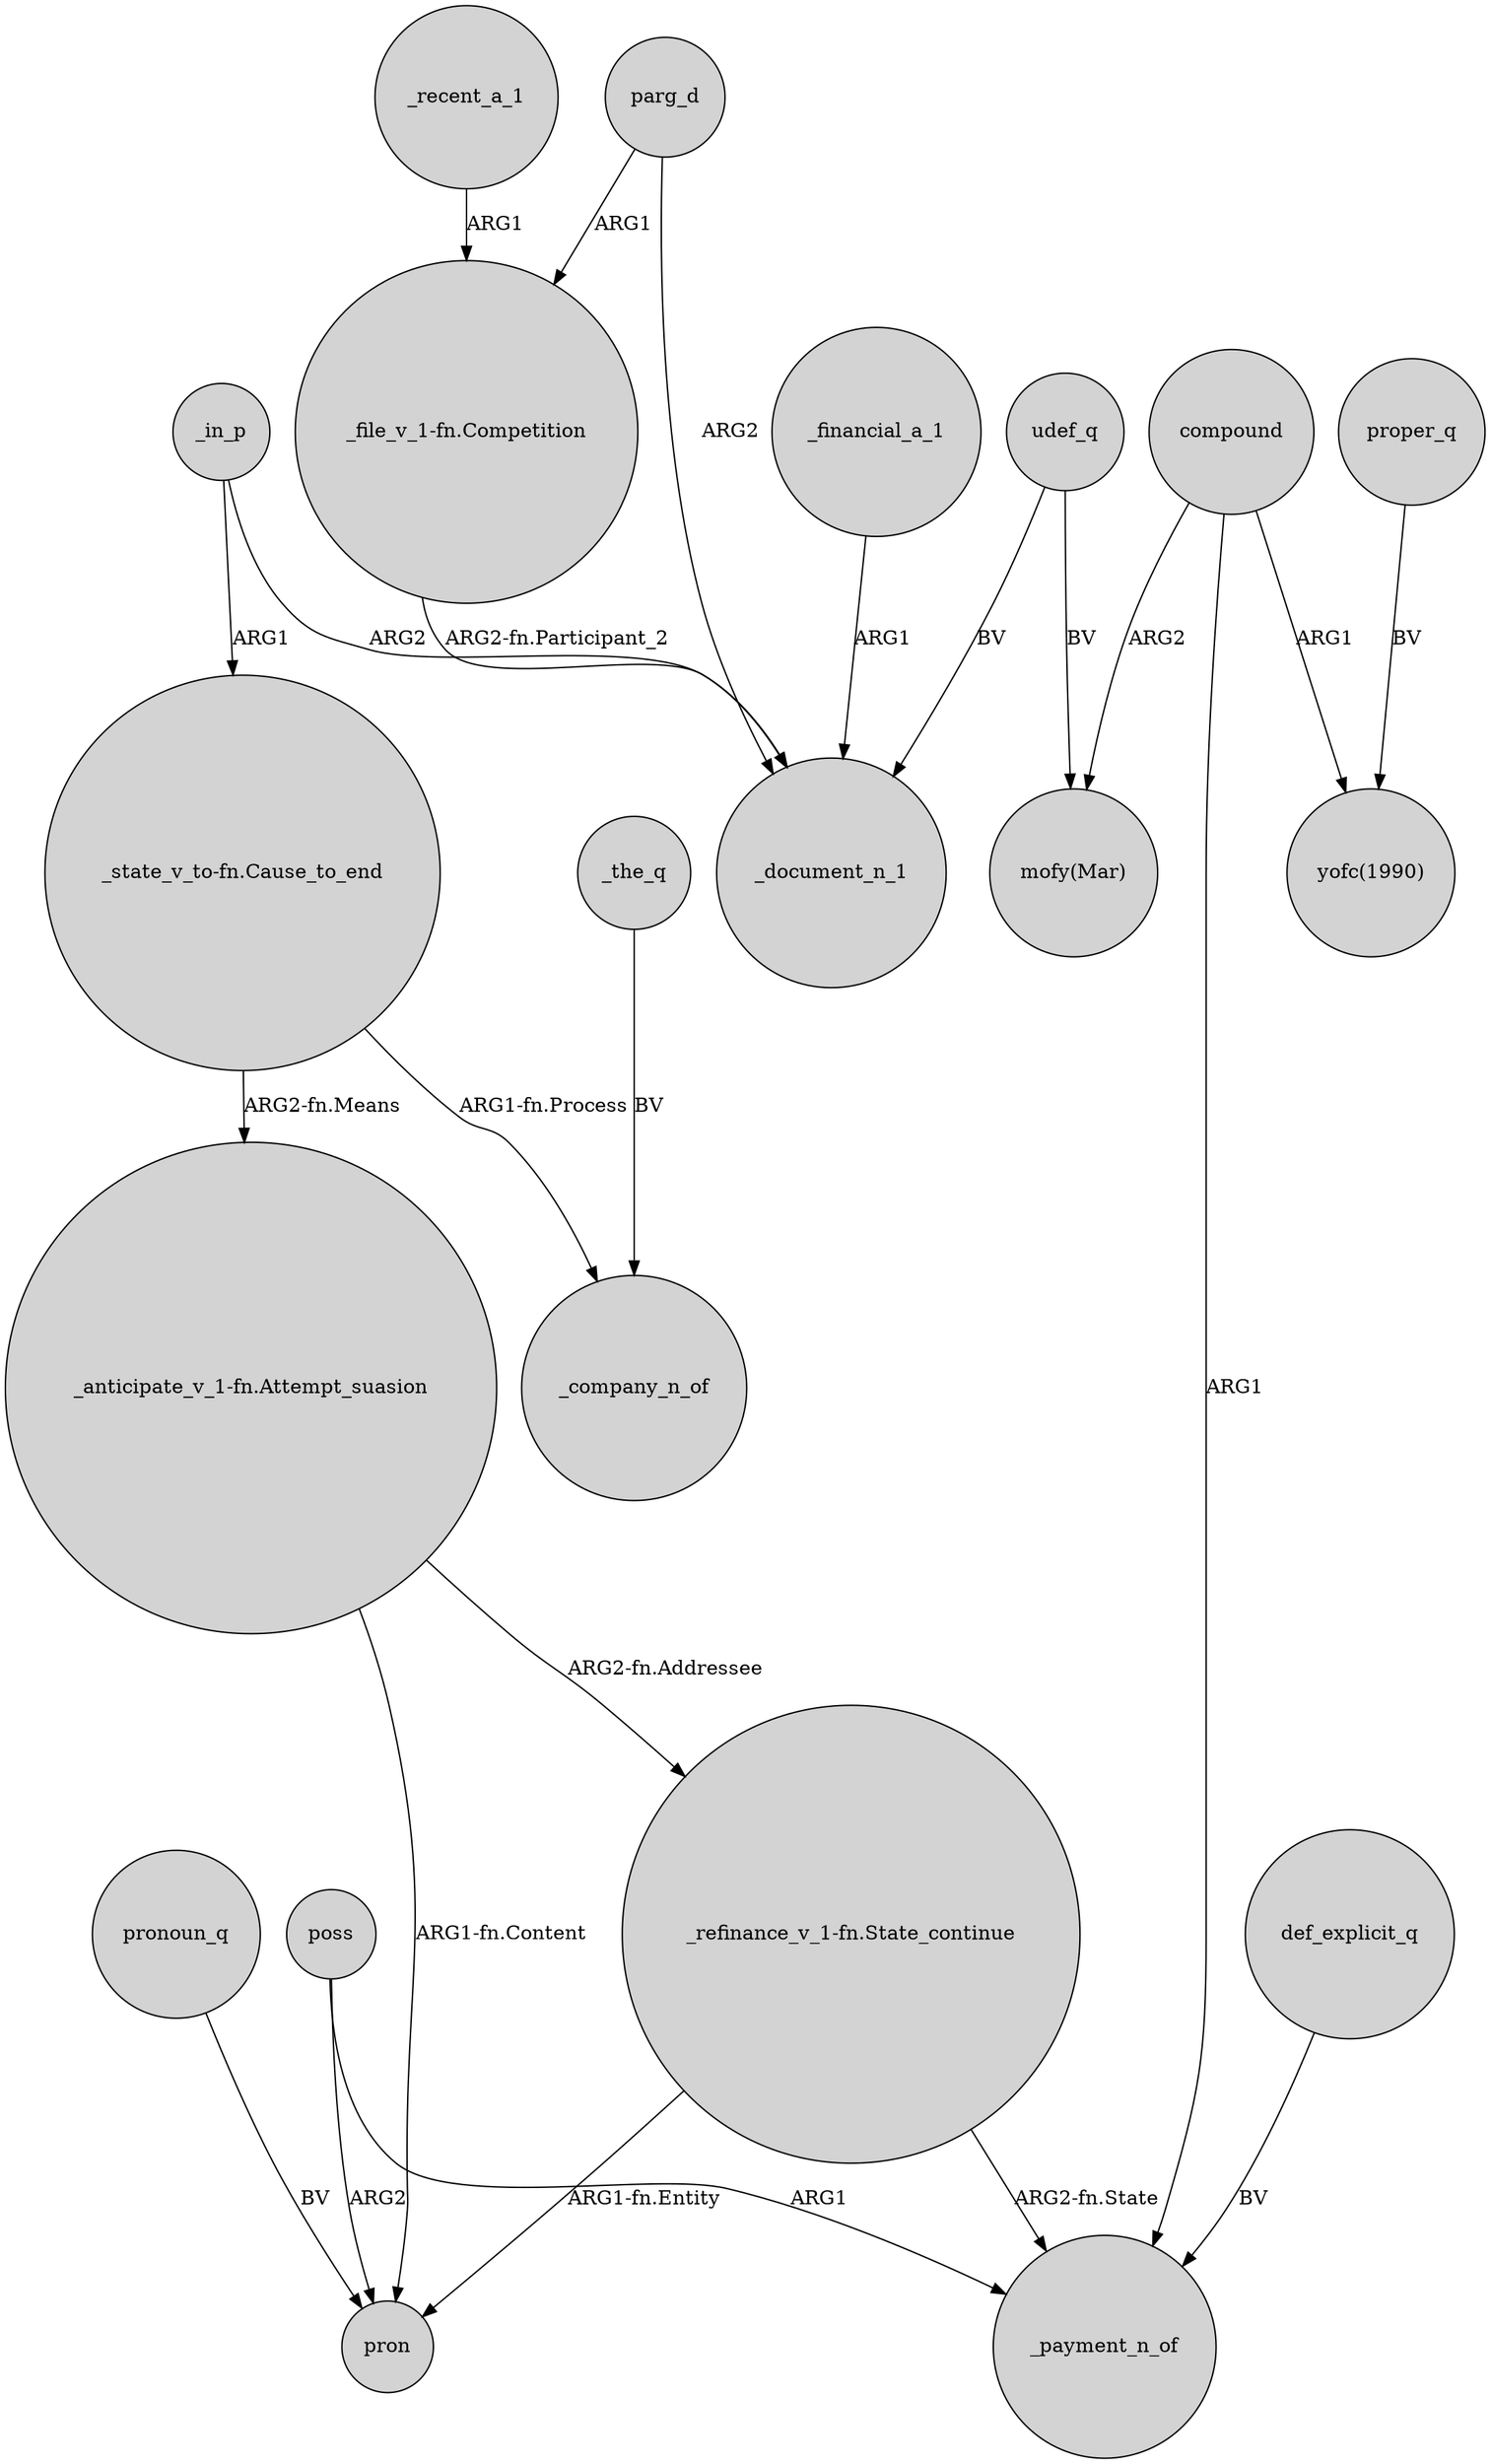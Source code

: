 digraph {
	node [shape=circle style=filled]
	"_anticipate_v_1-fn.Attempt_suasion" -> pron [label="ARG1-fn.Content"]
	"_anticipate_v_1-fn.Attempt_suasion" -> "_refinance_v_1-fn.State_continue" [label="ARG2-fn.Addressee"]
	_in_p -> _document_n_1 [label=ARG2]
	compound -> "mofy(Mar)" [label=ARG2]
	"_refinance_v_1-fn.State_continue" -> pron [label="ARG1-fn.Entity"]
	parg_d -> "_file_v_1-fn.Competition" [label=ARG1]
	udef_q -> _document_n_1 [label=BV]
	"_refinance_v_1-fn.State_continue" -> _payment_n_of [label="ARG2-fn.State"]
	_financial_a_1 -> _document_n_1 [label=ARG1]
	pronoun_q -> pron [label=BV]
	poss -> pron [label=ARG2]
	_in_p -> "_state_v_to-fn.Cause_to_end" [label=ARG1]
	"_file_v_1-fn.Competition" -> _document_n_1 [label="ARG2-fn.Participant_2"]
	"_state_v_to-fn.Cause_to_end" -> _company_n_of [label="ARG1-fn.Process"]
	proper_q -> "yofc(1990)" [label=BV]
	udef_q -> "mofy(Mar)" [label=BV]
	parg_d -> _document_n_1 [label=ARG2]
	"_state_v_to-fn.Cause_to_end" -> "_anticipate_v_1-fn.Attempt_suasion" [label="ARG2-fn.Means"]
	compound -> "yofc(1990)" [label=ARG1]
	poss -> _payment_n_of [label=ARG1]
	compound -> _payment_n_of [label=ARG1]
	_the_q -> _company_n_of [label=BV]
	_recent_a_1 -> "_file_v_1-fn.Competition" [label=ARG1]
	def_explicit_q -> _payment_n_of [label=BV]
}
